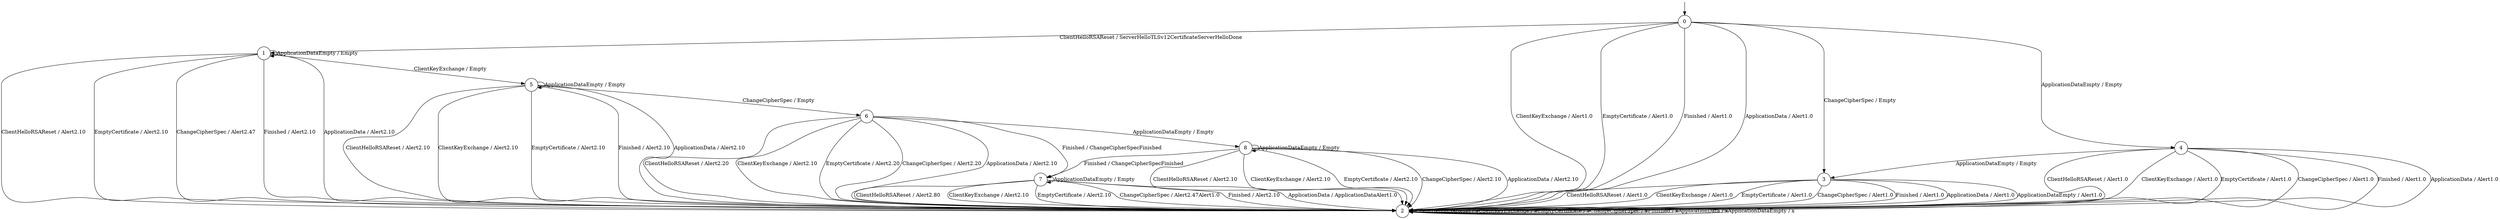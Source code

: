 digraph g {

	s0 [shape="circle" label="0"];
	s1 [shape="circle" label="1"];
	s2 [shape="circle" label="2"];
	s3 [shape="circle" label="3"];
	s4 [shape="circle" label="4"];
	s5 [shape="circle" label="5"];
	s6 [shape="circle" label="6"];
	s7 [shape="circle" label="7"];
	s8 [shape="circle" label="8"];
	s0 -> s1 [label="ClientHelloRSAReset / ServerHelloTLSv12CertificateServerHelloDone"];
	s0 -> s2 [label="ClientKeyExchange / Alert1.0"];
	s0 -> s2 [label="EmptyCertificate / Alert1.0"];
	s0 -> s3 [label="ChangeCipherSpec / Empty"];
	s0 -> s2 [label="Finished / Alert1.0"];
	s0 -> s2 [label="ApplicationData / Alert1.0"];
	s0 -> s4 [label="ApplicationDataEmpty / Empty"];
	s1 -> s2 [label="ClientHelloRSAReset / Alert2.10"];
	s1 -> s5 [label="ClientKeyExchange / Empty"];
	s1 -> s2 [label="EmptyCertificate / Alert2.10"];
	s1 -> s2 [label="ChangeCipherSpec / Alert2.47"];
	s1 -> s2 [label="Finished / Alert2.10"];
	s1 -> s2 [label="ApplicationData / Alert2.10"];
	s1 -> s1 [label="ApplicationDataEmpty / Empty"];
	s2 -> s2 [label="ClientHelloRSAReset / x"];
	s2 -> s2 [label="ClientKeyExchange / x"];
	s2 -> s2 [label="EmptyCertificate / x"];
	s2 -> s2 [label="ChangeCipherSpec / x"];
	s2 -> s2 [label="Finished / x"];
	s2 -> s2 [label="ApplicationData / x"];
	s2 -> s2 [label="ApplicationDataEmpty / x"];
	s3 -> s2 [label="ClientHelloRSAReset / Alert1.0"];
	s3 -> s2 [label="ClientKeyExchange / Alert1.0"];
	s3 -> s2 [label="EmptyCertificate / Alert1.0"];
	s3 -> s2 [label="ChangeCipherSpec / Alert1.0"];
	s3 -> s2 [label="Finished / Alert1.0"];
	s3 -> s2 [label="ApplicationData / Alert1.0"];
	s3 -> s2 [label="ApplicationDataEmpty / Alert1.0"];
	s4 -> s2 [label="ClientHelloRSAReset / Alert1.0"];
	s4 -> s2 [label="ClientKeyExchange / Alert1.0"];
	s4 -> s2 [label="EmptyCertificate / Alert1.0"];
	s4 -> s2 [label="ChangeCipherSpec / Alert1.0"];
	s4 -> s2 [label="Finished / Alert1.0"];
	s4 -> s2 [label="ApplicationData / Alert1.0"];
	s4 -> s3 [label="ApplicationDataEmpty / Empty"];
	s5 -> s2 [label="ClientHelloRSAReset / Alert2.10"];
	s5 -> s2 [label="ClientKeyExchange / Alert2.10"];
	s5 -> s2 [label="EmptyCertificate / Alert2.10"];
	s5 -> s6 [label="ChangeCipherSpec / Empty"];
	s5 -> s2 [label="Finished / Alert2.10"];
	s5 -> s2 [label="ApplicationData / Alert2.10"];
	s5 -> s5 [label="ApplicationDataEmpty / Empty"];
	s6 -> s2 [label="ClientHelloRSAReset / Alert2.20"];
	s6 -> s2 [label="ClientKeyExchange / Alert2.10"];
	s6 -> s2 [label="EmptyCertificate / Alert2.20"];
	s6 -> s2 [label="ChangeCipherSpec / Alert2.20"];
	s6 -> s7 [label="Finished / ChangeCipherSpecFinished"];
	s6 -> s2 [label="ApplicationData / Alert2.10"];
	s6 -> s8 [label="ApplicationDataEmpty / Empty"];
	s7 -> s2 [label="ClientHelloRSAReset / Alert2.80"];
	s7 -> s2 [label="ClientKeyExchange / Alert2.10"];
	s7 -> s2 [label="EmptyCertificate / Alert2.10"];
	s7 -> s2 [label="ChangeCipherSpec / Alert2.47Alert1.0"];
	s7 -> s2 [label="Finished / Alert2.10"];
	s7 -> s2 [label="ApplicationData / ApplicationDataAlert1.0"];
	s7 -> s7 [label="ApplicationDataEmpty / Empty"];
	s8 -> s2 [label="ClientHelloRSAReset / Alert2.10"];
	s8 -> s2 [label="ClientKeyExchange / Alert2.10"];
	s8 -> s2 [label="EmptyCertificate / Alert2.10"];
	s8 -> s2 [label="ChangeCipherSpec / Alert2.10"];
	s8 -> s7 [label="Finished / ChangeCipherSpecFinished"];
	s8 -> s2 [label="ApplicationData / Alert2.10"];
	s8 -> s8 [label="ApplicationDataEmpty / Empty"];

__start0 [label="" shape="none" width="0" height="0"];
__start0 -> s0;

}
